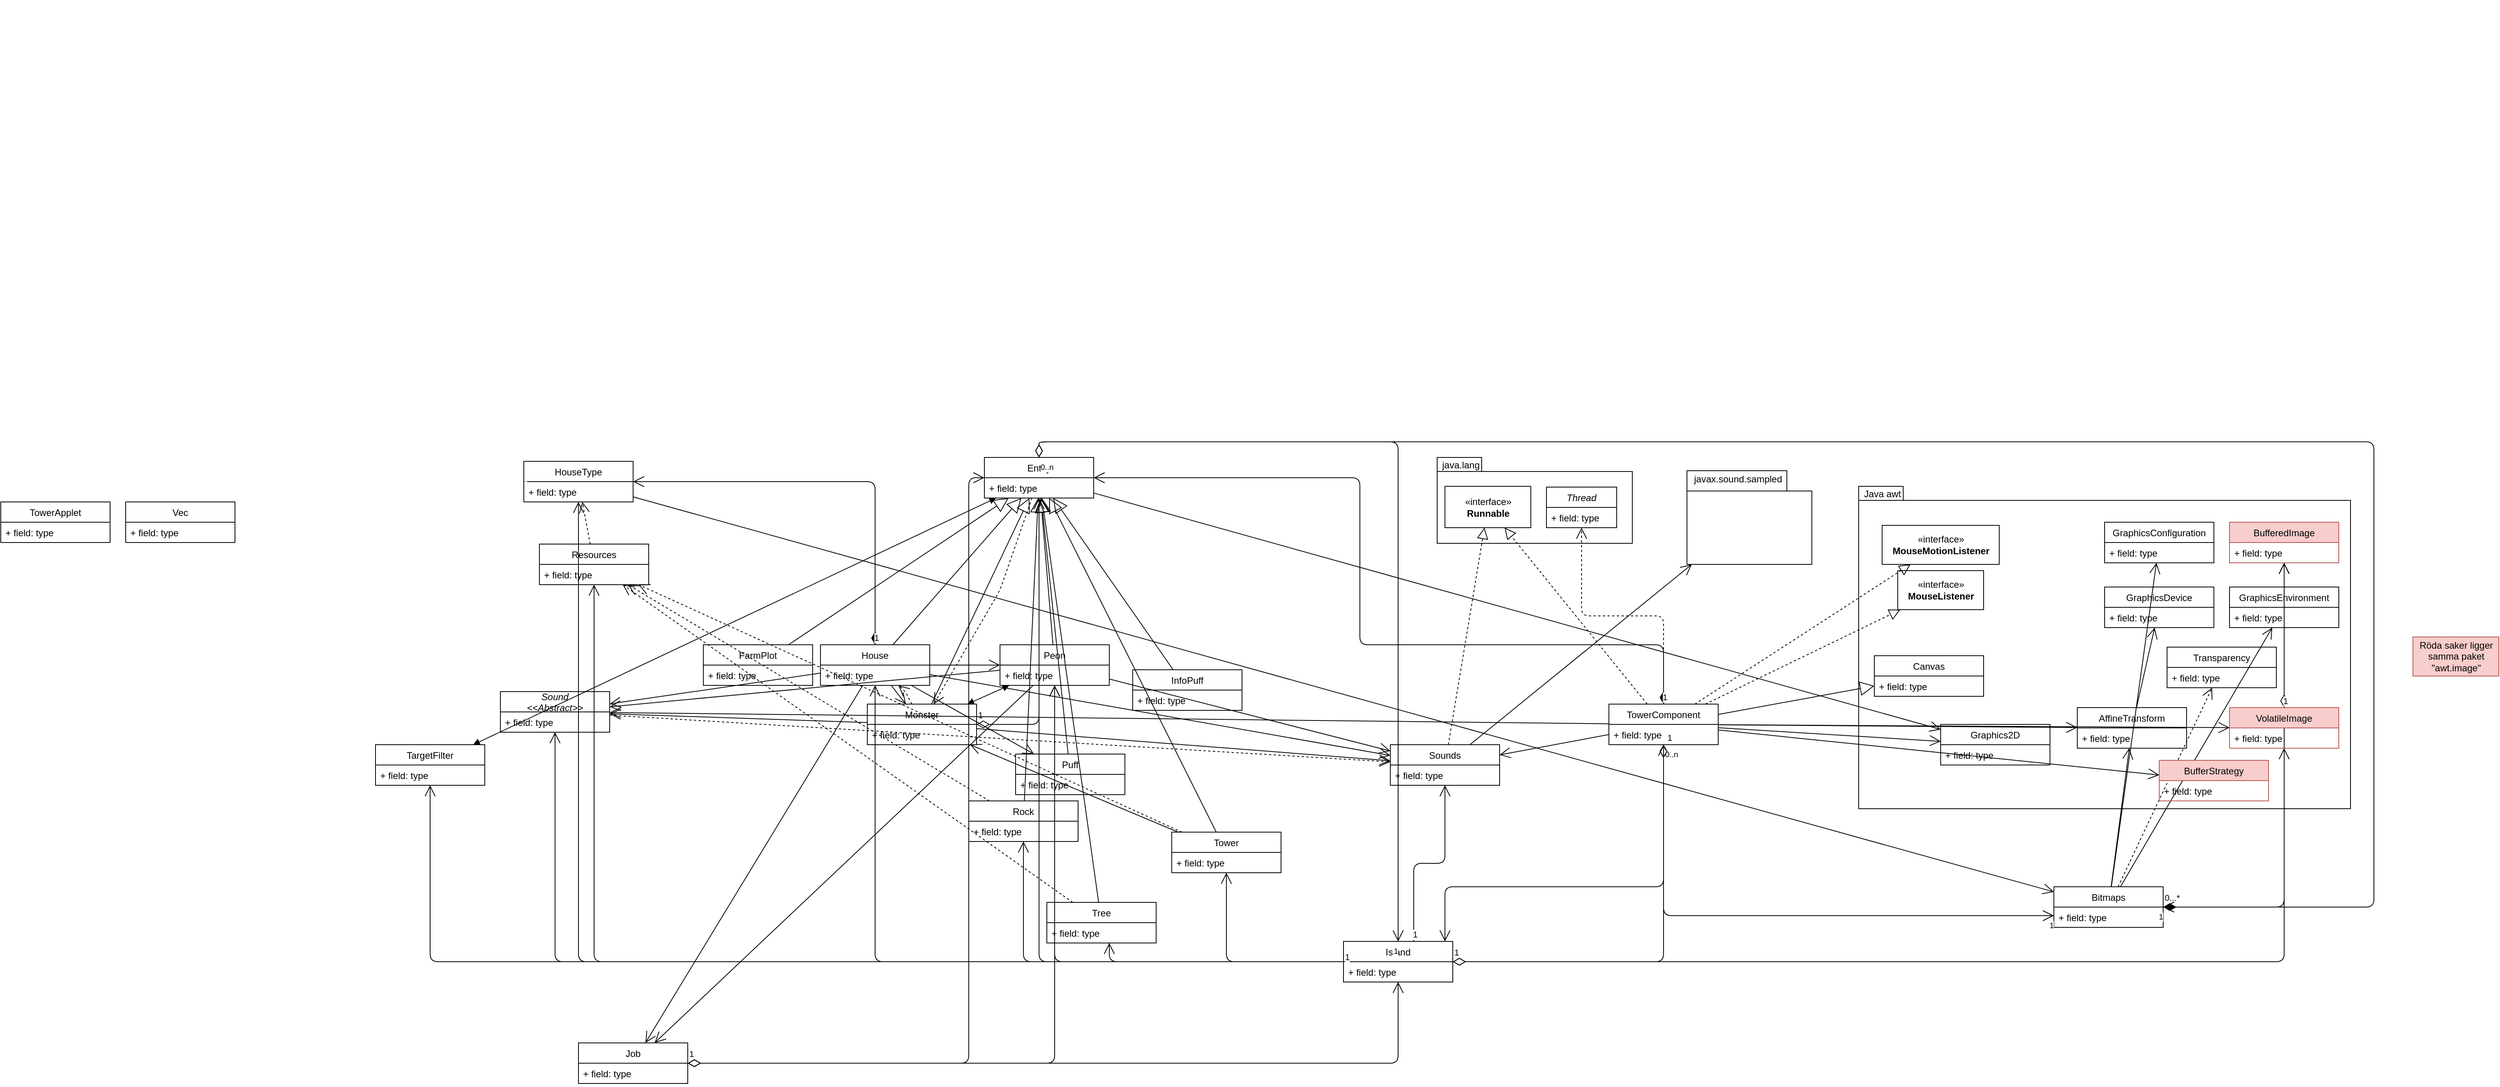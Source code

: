 <mxfile version="12.3.2" type="device" pages="1"><diagram id="qoq7YZ_r1GSnPS3LyImX" name="Page-1"><mxGraphModel dx="1117" dy="5404" grid="1" gridSize="10" guides="1" tooltips="1" connect="1" arrows="1" fold="1" page="1" pageScale="1" pageWidth="3300" pageHeight="4681" math="0" shadow="0"><root><mxCell id="0"/><mxCell id="1" parent="0"/><mxCell id="ye1H6EyIyC5CVGx2KqB--93" value="" style="shape=folder;fontStyle=1;spacingTop=10;tabWidth=57;tabHeight=18;tabPosition=left;html=1;" parent="1" vertex="1"><mxGeometry x="3010" y="127" width="630" height="413" as="geometry"/></mxCell><mxCell id="ye1H6EyIyC5CVGx2KqB--89" value="" style="shape=folder;fontStyle=1;spacingTop=10;tabWidth=57;tabHeight=18;tabPosition=left;html=1;" parent="1" vertex="1"><mxGeometry x="2470" y="90" width="250" height="110" as="geometry"/></mxCell><mxCell id="ye1H6EyIyC5CVGx2KqB--1" value="Entity" style="swimlane;fontStyle=0;childLayout=stackLayout;horizontal=1;startSize=26;fillColor=none;horizontalStack=0;resizeParent=1;resizeParentMax=0;resizeLast=0;collapsible=1;marginBottom=0;" parent="1" vertex="1"><mxGeometry x="1890" y="90" width="140" height="52" as="geometry"/></mxCell><mxCell id="ye1H6EyIyC5CVGx2KqB--3" value="+ field: type" style="text;strokeColor=none;fillColor=none;align=left;verticalAlign=top;spacingLeft=4;spacingRight=4;overflow=hidden;rotatable=0;points=[[0,0.5],[1,0.5]];portConstraint=eastwest;" parent="ye1H6EyIyC5CVGx2KqB--1" vertex="1"><mxGeometry y="26" width="140" height="26" as="geometry"/></mxCell><mxCell id="ye1H6EyIyC5CVGx2KqB--5" value="Bitmaps" style="swimlane;fontStyle=0;childLayout=stackLayout;horizontal=1;startSize=26;fillColor=none;horizontalStack=0;resizeParent=1;resizeParentMax=0;resizeLast=0;collapsible=1;marginBottom=0;" parent="1" vertex="1"><mxGeometry x="3260" y="640" width="140" height="52" as="geometry"/></mxCell><mxCell id="ye1H6EyIyC5CVGx2KqB--6" value="+ field: type" style="text;strokeColor=none;fillColor=none;align=left;verticalAlign=top;spacingLeft=4;spacingRight=4;overflow=hidden;rotatable=0;points=[[0,0.5],[1,0.5]];portConstraint=eastwest;" parent="ye1H6EyIyC5CVGx2KqB--5" vertex="1"><mxGeometry y="26" width="140" height="26" as="geometry"/></mxCell><mxCell id="ye1H6EyIyC5CVGx2KqB--25" value="FarmPlot" style="swimlane;fontStyle=0;childLayout=stackLayout;horizontal=1;startSize=26;fillColor=none;horizontalStack=0;resizeParent=1;resizeParentMax=0;resizeLast=0;collapsible=1;marginBottom=0;" parent="1" vertex="1"><mxGeometry x="1530" y="330" width="140" height="52" as="geometry"/></mxCell><mxCell id="ye1H6EyIyC5CVGx2KqB--26" value="+ field: type" style="text;strokeColor=none;fillColor=none;align=left;verticalAlign=top;spacingLeft=4;spacingRight=4;overflow=hidden;rotatable=0;points=[[0,0.5],[1,0.5]];portConstraint=eastwest;" parent="ye1H6EyIyC5CVGx2KqB--25" vertex="1"><mxGeometry y="26" width="140" height="26" as="geometry"/></mxCell><mxCell id="ye1H6EyIyC5CVGx2KqB--36" value="House" style="swimlane;fontStyle=0;childLayout=stackLayout;horizontal=1;startSize=26;fillColor=none;horizontalStack=0;resizeParent=1;resizeParentMax=0;resizeLast=0;collapsible=1;marginBottom=0;" parent="1" vertex="1"><mxGeometry x="1680" y="330" width="140" height="52" as="geometry"/></mxCell><mxCell id="ye1H6EyIyC5CVGx2KqB--37" value="+ field: type" style="text;strokeColor=none;fillColor=none;align=left;verticalAlign=top;spacingLeft=4;spacingRight=4;overflow=hidden;rotatable=0;points=[[0,0.5],[1,0.5]];portConstraint=eastwest;" parent="ye1H6EyIyC5CVGx2KqB--36" vertex="1"><mxGeometry y="26" width="140" height="26" as="geometry"/></mxCell><mxCell id="ye1H6EyIyC5CVGx2KqB--38" value="HouseType" style="swimlane;fontStyle=0;childLayout=stackLayout;horizontal=1;startSize=26;fillColor=none;horizontalStack=0;resizeParent=1;resizeParentMax=0;resizeLast=0;collapsible=1;marginBottom=0;" parent="1" vertex="1"><mxGeometry x="1300" y="95" width="140" height="52" as="geometry"/></mxCell><mxCell id="ye1H6EyIyC5CVGx2KqB--39" value="+ field: type" style="text;strokeColor=none;fillColor=none;align=left;verticalAlign=top;spacingLeft=4;spacingRight=4;overflow=hidden;rotatable=0;points=[[0,0.5],[1,0.5]];portConstraint=eastwest;" parent="ye1H6EyIyC5CVGx2KqB--38" vertex="1"><mxGeometry y="26" width="140" height="26" as="geometry"/></mxCell><mxCell id="ye1H6EyIyC5CVGx2KqB--40" value="InfoPuff" style="swimlane;fontStyle=0;childLayout=stackLayout;horizontal=1;startSize=26;fillColor=none;horizontalStack=0;resizeParent=1;resizeParentMax=0;resizeLast=0;collapsible=1;marginBottom=0;" parent="1" vertex="1"><mxGeometry x="2080" y="362" width="140" height="52" as="geometry"/></mxCell><mxCell id="ye1H6EyIyC5CVGx2KqB--41" value="+ field: type" style="text;strokeColor=none;fillColor=none;align=left;verticalAlign=top;spacingLeft=4;spacingRight=4;overflow=hidden;rotatable=0;points=[[0,0.5],[1,0.5]];portConstraint=eastwest;" parent="ye1H6EyIyC5CVGx2KqB--40" vertex="1"><mxGeometry y="26" width="140" height="26" as="geometry"/></mxCell><mxCell id="ye1H6EyIyC5CVGx2KqB--42" value="Island" style="swimlane;fontStyle=0;childLayout=stackLayout;horizontal=1;startSize=26;fillColor=none;horizontalStack=0;resizeParent=1;resizeParentMax=0;resizeLast=0;collapsible=1;marginBottom=0;" parent="1" vertex="1"><mxGeometry x="2350" y="710" width="140" height="52" as="geometry"/></mxCell><mxCell id="ye1H6EyIyC5CVGx2KqB--43" value="+ field: type" style="text;strokeColor=none;fillColor=none;align=left;verticalAlign=top;spacingLeft=4;spacingRight=4;overflow=hidden;rotatable=0;points=[[0,0.5],[1,0.5]];portConstraint=eastwest;" parent="ye1H6EyIyC5CVGx2KqB--42" vertex="1"><mxGeometry y="26" width="140" height="26" as="geometry"/></mxCell><mxCell id="ye1H6EyIyC5CVGx2KqB--44" value="Job" style="swimlane;fontStyle=0;childLayout=stackLayout;horizontal=1;startSize=26;fillColor=none;horizontalStack=0;resizeParent=1;resizeParentMax=0;resizeLast=0;collapsible=1;marginBottom=0;" parent="1" vertex="1"><mxGeometry x="1370" y="840" width="140" height="52" as="geometry"/></mxCell><mxCell id="ye1H6EyIyC5CVGx2KqB--45" value="+ field: type" style="text;strokeColor=none;fillColor=none;align=left;verticalAlign=top;spacingLeft=4;spacingRight=4;overflow=hidden;rotatable=0;points=[[0,0.5],[1,0.5]];portConstraint=eastwest;" parent="ye1H6EyIyC5CVGx2KqB--44" vertex="1"><mxGeometry y="26" width="140" height="26" as="geometry"/></mxCell><mxCell id="ye1H6EyIyC5CVGx2KqB--46" value="Monster" style="swimlane;fontStyle=0;childLayout=stackLayout;horizontal=1;startSize=26;fillColor=none;horizontalStack=0;resizeParent=1;resizeParentMax=0;resizeLast=0;collapsible=1;marginBottom=0;" parent="1" vertex="1"><mxGeometry x="1740" y="406" width="140" height="52" as="geometry"/></mxCell><mxCell id="ye1H6EyIyC5CVGx2KqB--47" value="+ field: type" style="text;strokeColor=none;fillColor=none;align=left;verticalAlign=top;spacingLeft=4;spacingRight=4;overflow=hidden;rotatable=0;points=[[0,0.5],[1,0.5]];portConstraint=eastwest;" parent="ye1H6EyIyC5CVGx2KqB--46" vertex="1"><mxGeometry y="26" width="140" height="26" as="geometry"/></mxCell><mxCell id="ye1H6EyIyC5CVGx2KqB--48" value="Peon" style="swimlane;fontStyle=0;childLayout=stackLayout;horizontal=1;startSize=26;fillColor=none;horizontalStack=0;resizeParent=1;resizeParentMax=0;resizeLast=0;collapsible=1;marginBottom=0;" parent="1" vertex="1"><mxGeometry x="1910" y="330" width="140" height="52" as="geometry"/></mxCell><mxCell id="ye1H6EyIyC5CVGx2KqB--49" value="+ field: type" style="text;strokeColor=none;fillColor=none;align=left;verticalAlign=top;spacingLeft=4;spacingRight=4;overflow=hidden;rotatable=0;points=[[0,0.5],[1,0.5]];portConstraint=eastwest;" parent="ye1H6EyIyC5CVGx2KqB--48" vertex="1"><mxGeometry y="26" width="140" height="26" as="geometry"/></mxCell><mxCell id="ye1H6EyIyC5CVGx2KqB--50" value="Puff" style="swimlane;fontStyle=0;childLayout=stackLayout;horizontal=1;startSize=26;fillColor=none;horizontalStack=0;resizeParent=1;resizeParentMax=0;resizeLast=0;collapsible=1;marginBottom=0;" parent="1" vertex="1"><mxGeometry x="1930" y="470" width="140" height="52" as="geometry"/></mxCell><mxCell id="ye1H6EyIyC5CVGx2KqB--51" value="+ field: type" style="text;strokeColor=none;fillColor=none;align=left;verticalAlign=top;spacingLeft=4;spacingRight=4;overflow=hidden;rotatable=0;points=[[0,0.5],[1,0.5]];portConstraint=eastwest;" parent="ye1H6EyIyC5CVGx2KqB--50" vertex="1"><mxGeometry y="26" width="140" height="26" as="geometry"/></mxCell><mxCell id="ye1H6EyIyC5CVGx2KqB--52" value="Resources" style="swimlane;fontStyle=0;childLayout=stackLayout;horizontal=1;startSize=26;fillColor=none;horizontalStack=0;resizeParent=1;resizeParentMax=0;resizeLast=0;collapsible=1;marginBottom=0;" parent="1" vertex="1"><mxGeometry x="1320" y="201" width="140" height="52" as="geometry"/></mxCell><mxCell id="ye1H6EyIyC5CVGx2KqB--53" value="+ field: type" style="text;strokeColor=none;fillColor=none;align=left;verticalAlign=top;spacingLeft=4;spacingRight=4;overflow=hidden;rotatable=0;points=[[0,0.5],[1,0.5]];portConstraint=eastwest;" parent="ye1H6EyIyC5CVGx2KqB--52" vertex="1"><mxGeometry y="26" width="140" height="26" as="geometry"/></mxCell><mxCell id="ye1H6EyIyC5CVGx2KqB--54" value="Rock" style="swimlane;fontStyle=0;childLayout=stackLayout;horizontal=1;startSize=26;fillColor=none;horizontalStack=0;resizeParent=1;resizeParentMax=0;resizeLast=0;collapsible=1;marginBottom=0;" parent="1" vertex="1"><mxGeometry x="1870" y="530" width="140" height="52" as="geometry"/></mxCell><mxCell id="ye1H6EyIyC5CVGx2KqB--55" value="+ field: type" style="text;strokeColor=none;fillColor=none;align=left;verticalAlign=top;spacingLeft=4;spacingRight=4;overflow=hidden;rotatable=0;points=[[0,0.5],[1,0.5]];portConstraint=eastwest;" parent="ye1H6EyIyC5CVGx2KqB--54" vertex="1"><mxGeometry y="26" width="140" height="26" as="geometry"/></mxCell><mxCell id="ye1H6EyIyC5CVGx2KqB--56" value="Sounds" style="swimlane;fontStyle=0;childLayout=stackLayout;horizontal=1;startSize=26;fillColor=none;horizontalStack=0;resizeParent=1;resizeParentMax=0;resizeLast=0;collapsible=1;marginBottom=0;" parent="1" vertex="1"><mxGeometry x="2410" y="458" width="140" height="52" as="geometry"/></mxCell><mxCell id="ye1H6EyIyC5CVGx2KqB--57" value="+ field: type" style="text;strokeColor=none;fillColor=none;align=left;verticalAlign=top;spacingLeft=4;spacingRight=4;overflow=hidden;rotatable=0;points=[[0,0.5],[1,0.5]];portConstraint=eastwest;" parent="ye1H6EyIyC5CVGx2KqB--56" vertex="1"><mxGeometry y="26" width="140" height="26" as="geometry"/></mxCell><mxCell id="ye1H6EyIyC5CVGx2KqB--58" value="Sound&#10;&lt;&lt;Abstract&gt;&gt;" style="swimlane;fontStyle=2;childLayout=stackLayout;horizontal=1;startSize=26;fillColor=none;horizontalStack=0;resizeParent=1;resizeParentMax=0;resizeLast=0;collapsible=1;marginBottom=0;" parent="1" vertex="1"><mxGeometry x="1270" y="390" width="140" height="52" as="geometry"/></mxCell><mxCell id="ye1H6EyIyC5CVGx2KqB--59" value="+ field: type" style="text;strokeColor=none;fillColor=none;align=left;verticalAlign=top;spacingLeft=4;spacingRight=4;overflow=hidden;rotatable=0;points=[[0,0.5],[1,0.5]];portConstraint=eastwest;" parent="ye1H6EyIyC5CVGx2KqB--58" vertex="1"><mxGeometry y="26" width="140" height="26" as="geometry"/></mxCell><mxCell id="ye1H6EyIyC5CVGx2KqB--60" value="TargetFilter" style="swimlane;fontStyle=0;childLayout=stackLayout;horizontal=1;startSize=26;fillColor=none;horizontalStack=0;resizeParent=1;resizeParentMax=0;resizeLast=0;collapsible=1;marginBottom=0;" parent="1" vertex="1"><mxGeometry x="1110" y="458" width="140" height="52" as="geometry"/></mxCell><mxCell id="ye1H6EyIyC5CVGx2KqB--61" value="+ field: type" style="text;strokeColor=none;fillColor=none;align=left;verticalAlign=top;spacingLeft=4;spacingRight=4;overflow=hidden;rotatable=0;points=[[0,0.5],[1,0.5]];portConstraint=eastwest;" parent="ye1H6EyIyC5CVGx2KqB--60" vertex="1"><mxGeometry y="26" width="140" height="26" as="geometry"/></mxCell><mxCell id="ye1H6EyIyC5CVGx2KqB--62" value="Tower" style="swimlane;fontStyle=0;childLayout=stackLayout;horizontal=1;startSize=26;fillColor=none;horizontalStack=0;resizeParent=1;resizeParentMax=0;resizeLast=0;collapsible=1;marginBottom=0;" parent="1" vertex="1"><mxGeometry x="2130" y="570" width="140" height="52" as="geometry"/></mxCell><mxCell id="ye1H6EyIyC5CVGx2KqB--63" value="+ field: type" style="text;strokeColor=none;fillColor=none;align=left;verticalAlign=top;spacingLeft=4;spacingRight=4;overflow=hidden;rotatable=0;points=[[0,0.5],[1,0.5]];portConstraint=eastwest;" parent="ye1H6EyIyC5CVGx2KqB--62" vertex="1"><mxGeometry y="26" width="140" height="26" as="geometry"/></mxCell><mxCell id="ye1H6EyIyC5CVGx2KqB--64" value="TowerApplet" style="swimlane;fontStyle=0;childLayout=stackLayout;horizontal=1;startSize=26;fillColor=none;horizontalStack=0;resizeParent=1;resizeParentMax=0;resizeLast=0;collapsible=1;marginBottom=0;" parent="1" vertex="1"><mxGeometry x="630" y="147" width="140" height="52" as="geometry"/></mxCell><mxCell id="ye1H6EyIyC5CVGx2KqB--65" value="+ field: type" style="text;strokeColor=none;fillColor=none;align=left;verticalAlign=top;spacingLeft=4;spacingRight=4;overflow=hidden;rotatable=0;points=[[0,0.5],[1,0.5]];portConstraint=eastwest;" parent="ye1H6EyIyC5CVGx2KqB--64" vertex="1"><mxGeometry y="26" width="140" height="26" as="geometry"/></mxCell><mxCell id="ye1H6EyIyC5CVGx2KqB--66" value="TowerComponent" style="swimlane;fontStyle=0;childLayout=stackLayout;horizontal=1;startSize=26;fillColor=none;horizontalStack=0;resizeParent=1;resizeParentMax=0;resizeLast=0;collapsible=1;marginBottom=0;" parent="1" vertex="1"><mxGeometry x="2690" y="406" width="140" height="52" as="geometry"/></mxCell><mxCell id="ye1H6EyIyC5CVGx2KqB--67" value="+ field: type" style="text;strokeColor=none;fillColor=none;align=left;verticalAlign=top;spacingLeft=4;spacingRight=4;overflow=hidden;rotatable=0;points=[[0,0.5],[1,0.5]];portConstraint=eastwest;" parent="ye1H6EyIyC5CVGx2KqB--66" vertex="1"><mxGeometry y="26" width="140" height="26" as="geometry"/></mxCell><mxCell id="ye1H6EyIyC5CVGx2KqB--68" value="Tree" style="swimlane;fontStyle=0;childLayout=stackLayout;horizontal=1;startSize=26;fillColor=none;horizontalStack=0;resizeParent=1;resizeParentMax=0;resizeLast=0;collapsible=1;marginBottom=0;" parent="1" vertex="1"><mxGeometry x="1970" y="660" width="140" height="52" as="geometry"/></mxCell><mxCell id="ye1H6EyIyC5CVGx2KqB--69" value="+ field: type" style="text;strokeColor=none;fillColor=none;align=left;verticalAlign=top;spacingLeft=4;spacingRight=4;overflow=hidden;rotatable=0;points=[[0,0.5],[1,0.5]];portConstraint=eastwest;" parent="ye1H6EyIyC5CVGx2KqB--68" vertex="1"><mxGeometry y="26" width="140" height="26" as="geometry"/></mxCell><mxCell id="ye1H6EyIyC5CVGx2KqB--70" value="Vec" style="swimlane;fontStyle=0;childLayout=stackLayout;horizontal=1;startSize=26;fillColor=none;horizontalStack=0;resizeParent=1;resizeParentMax=0;resizeLast=0;collapsible=1;marginBottom=0;" parent="1" vertex="1"><mxGeometry x="790" y="147" width="140" height="52" as="geometry"/></mxCell><mxCell id="ye1H6EyIyC5CVGx2KqB--71" value="+ field: type" style="text;strokeColor=none;fillColor=none;align=left;verticalAlign=top;spacingLeft=4;spacingRight=4;overflow=hidden;rotatable=0;points=[[0,0.5],[1,0.5]];portConstraint=eastwest;" parent="ye1H6EyIyC5CVGx2KqB--70" vertex="1"><mxGeometry y="26" width="140" height="26" as="geometry"/></mxCell><mxCell id="ye1H6EyIyC5CVGx2KqB--72" value="&amp;nbsp;" style="endArrow=block;endSize=16;endFill=0;html=1;" parent="1" source="ye1H6EyIyC5CVGx2KqB--25" target="ye1H6EyIyC5CVGx2KqB--1" edge="1"><mxGeometry x="1" y="768" width="160" relative="1" as="geometry"><mxPoint x="1620" y="420" as="sourcePoint"/><mxPoint x="1780" y="420" as="targetPoint"/><mxPoint x="110" y="8" as="offset"/></mxGeometry></mxCell><mxCell id="ye1H6EyIyC5CVGx2KqB--73" value="&amp;nbsp;" style="endArrow=block;endSize=16;endFill=0;html=1;" parent="1" source="ye1H6EyIyC5CVGx2KqB--36" target="ye1H6EyIyC5CVGx2KqB--1" edge="1"><mxGeometry x="1" y="768" width="160" relative="1" as="geometry"><mxPoint x="1649" y="340" as="sourcePoint"/><mxPoint x="1931" y="152" as="targetPoint"/><mxPoint x="110" y="8" as="offset"/></mxGeometry></mxCell><mxCell id="ye1H6EyIyC5CVGx2KqB--76" value="&amp;nbsp;" style="endArrow=block;endSize=16;endFill=0;html=1;" parent="1" source="ye1H6EyIyC5CVGx2KqB--46" target="ye1H6EyIyC5CVGx2KqB--1" edge="1"><mxGeometry x="1" y="768" width="160" relative="1" as="geometry"><mxPoint x="1782.75" y="340" as="sourcePoint"/><mxPoint x="1990" y="220" as="targetPoint"/><mxPoint x="110" y="8" as="offset"/></mxGeometry></mxCell><mxCell id="ye1H6EyIyC5CVGx2KqB--77" value="&amp;nbsp;" style="endArrow=block;endSize=16;endFill=0;html=1;" parent="1" source="ye1H6EyIyC5CVGx2KqB--40" target="ye1H6EyIyC5CVGx2KqB--1" edge="1"><mxGeometry x="1" y="768" width="160" relative="1" as="geometry"><mxPoint x="1792.75" y="350" as="sourcePoint"/><mxPoint x="1957.25" y="162" as="targetPoint"/><mxPoint x="110" y="8" as="offset"/></mxGeometry></mxCell><mxCell id="ye1H6EyIyC5CVGx2KqB--78" value="&amp;nbsp;" style="endArrow=block;endSize=16;endFill=0;html=1;" parent="1" source="ye1H6EyIyC5CVGx2KqB--48" target="ye1H6EyIyC5CVGx2KqB--1" edge="1"><mxGeometry x="1" y="768" width="160" relative="1" as="geometry"><mxPoint x="1802.75" y="360" as="sourcePoint"/><mxPoint x="1967.25" y="172" as="targetPoint"/><mxPoint x="110" y="8" as="offset"/></mxGeometry></mxCell><mxCell id="ye1H6EyIyC5CVGx2KqB--79" value="&amp;nbsp;" style="endArrow=block;endSize=16;endFill=0;html=1;" parent="1" source="ye1H6EyIyC5CVGx2KqB--50" target="ye1H6EyIyC5CVGx2KqB--1" edge="1"><mxGeometry x="1" y="768" width="160" relative="1" as="geometry"><mxPoint x="1812.75" y="370" as="sourcePoint"/><mxPoint x="1977.25" y="182" as="targetPoint"/><mxPoint x="110" y="8" as="offset"/></mxGeometry></mxCell><mxCell id="ye1H6EyIyC5CVGx2KqB--80" value="&amp;nbsp;" style="endArrow=block;endSize=16;endFill=0;html=1;strokeWidth=1;" parent="1" source="ye1H6EyIyC5CVGx2KqB--54" target="ye1H6EyIyC5CVGx2KqB--1" edge="1"><mxGeometry x="1" y="768" width="160" relative="1" as="geometry"><mxPoint x="2007.263" y="480" as="sourcePoint"/><mxPoint x="1972.737" y="152" as="targetPoint"/><mxPoint x="110" y="8" as="offset"/></mxGeometry></mxCell><mxCell id="ye1H6EyIyC5CVGx2KqB--82" value="" style="endArrow=block;dashed=1;endFill=0;endSize=12;html=1;" parent="1" source="ye1H6EyIyC5CVGx2KqB--56" target="ye1H6EyIyC5CVGx2KqB--81" edge="1"><mxGeometry width="160" relative="1" as="geometry"><mxPoint x="2340" y="570" as="sourcePoint"/><mxPoint x="2500" y="570" as="targetPoint"/></mxGeometry></mxCell><mxCell id="ye1H6EyIyC5CVGx2KqB--83" value="&amp;nbsp;" style="endArrow=block;endSize=16;endFill=0;html=1;" parent="1" source="ye1H6EyIyC5CVGx2KqB--62" target="ye1H6EyIyC5CVGx2KqB--1" edge="1"><mxGeometry x="1" y="768" width="160" relative="1" as="geometry"><mxPoint x="2007.263" y="480" as="sourcePoint"/><mxPoint x="1972.737" y="152" as="targetPoint"/><mxPoint x="110" y="8" as="offset"/></mxGeometry></mxCell><mxCell id="ye1H6EyIyC5CVGx2KqB--84" value="" style="endArrow=block;dashed=1;endFill=0;endSize=12;html=1;" parent="1" source="ye1H6EyIyC5CVGx2KqB--66" target="ye1H6EyIyC5CVGx2KqB--81" edge="1"><mxGeometry width="160" relative="1" as="geometry"><mxPoint x="2517.965" y="468" as="sourcePoint"/><mxPoint x="2648.11" y="347" as="targetPoint"/></mxGeometry></mxCell><mxCell id="ye1H6EyIyC5CVGx2KqB--85" value="&amp;nbsp;" style="endArrow=block;endSize=16;endFill=0;html=1;" parent="1" source="ye1H6EyIyC5CVGx2KqB--68" target="ye1H6EyIyC5CVGx2KqB--1" edge="1"><mxGeometry x="1" y="768" width="160" relative="1" as="geometry"><mxPoint x="1782.75" y="340" as="sourcePoint"/><mxPoint x="1947.25" y="152" as="targetPoint"/><mxPoint x="110" y="8" as="offset"/></mxGeometry></mxCell><mxCell id="ye1H6EyIyC5CVGx2KqB--86" value="«interface»&lt;br&gt;&lt;b&gt;MouseListener&lt;/b&gt;" style="html=1;" parent="1" vertex="1"><mxGeometry x="3060" y="235" width="110" height="50" as="geometry"/></mxCell><mxCell id="ye1H6EyIyC5CVGx2KqB--87" value="«interface»&lt;br&gt;&lt;b&gt;MouseMotionListener&lt;/b&gt;" style="html=1;" parent="1" vertex="1"><mxGeometry x="3040" y="177" width="150" height="50" as="geometry"/></mxCell><mxCell id="ye1H6EyIyC5CVGx2KqB--91" value="java.lang" style="text;html=1;align=center;verticalAlign=middle;resizable=0;points=[];;autosize=1;" parent="1" vertex="1"><mxGeometry x="2470" y="90" width="60" height="20" as="geometry"/></mxCell><mxCell id="ye1H6EyIyC5CVGx2KqB--81" value="«interface»&lt;br&gt;&lt;b&gt;Runnable&lt;/b&gt;" style="html=1;" parent="1" vertex="1"><mxGeometry x="2480" y="127" width="110" height="53" as="geometry"/></mxCell><mxCell id="ye1H6EyIyC5CVGx2KqB--94" value="Java awt" style="text;html=1;align=center;verticalAlign=middle;resizable=0;points=[];;autosize=1;" parent="1" vertex="1"><mxGeometry x="3010" y="127" width="60" height="20" as="geometry"/></mxCell><mxCell id="ye1H6EyIyC5CVGx2KqB--95" value="" style="endArrow=block;dashed=1;endFill=0;endSize=12;html=1;" parent="1" source="ye1H6EyIyC5CVGx2KqB--66" target="ye1H6EyIyC5CVGx2KqB--86" edge="1"><mxGeometry width="160" relative="1" as="geometry"><mxPoint x="2773.281" y="520" as="sourcePoint"/><mxPoint x="2561.076" y="190" as="targetPoint"/></mxGeometry></mxCell><mxCell id="ye1H6EyIyC5CVGx2KqB--96" value="" style="endArrow=block;dashed=1;endFill=0;endSize=12;html=1;" parent="1" source="ye1H6EyIyC5CVGx2KqB--66" target="ye1H6EyIyC5CVGx2KqB--87" edge="1"><mxGeometry width="160" relative="1" as="geometry"><mxPoint x="2783.281" y="530" as="sourcePoint"/><mxPoint x="2571.076" y="200" as="targetPoint"/></mxGeometry></mxCell><mxCell id="ye1H6EyIyC5CVGx2KqB--97" value="Canvas" style="swimlane;fontStyle=0;childLayout=stackLayout;horizontal=1;startSize=26;fillColor=none;horizontalStack=0;resizeParent=1;resizeParentMax=0;resizeLast=0;collapsible=1;marginBottom=0;" parent="1" vertex="1"><mxGeometry x="3030" y="344" width="140" height="52" as="geometry"/></mxCell><mxCell id="ye1H6EyIyC5CVGx2KqB--98" value="+ field: type" style="text;strokeColor=none;fillColor=none;align=left;verticalAlign=top;spacingLeft=4;spacingRight=4;overflow=hidden;rotatable=0;points=[[0,0.5],[1,0.5]];portConstraint=eastwest;" parent="ye1H6EyIyC5CVGx2KqB--97" vertex="1"><mxGeometry y="26" width="140" height="26" as="geometry"/></mxCell><mxCell id="ye1H6EyIyC5CVGx2KqB--99" value="&amp;nbsp;" style="endArrow=block;endSize=16;endFill=0;html=1;" parent="1" source="ye1H6EyIyC5CVGx2KqB--66" target="ye1H6EyIyC5CVGx2KqB--97" edge="1"><mxGeometry x="1" y="768" width="160" relative="1" as="geometry"><mxPoint x="3201.838" y="570" as="sourcePoint"/><mxPoint x="3048.162" y="350" as="targetPoint"/><mxPoint x="110" y="8" as="offset"/></mxGeometry></mxCell><mxCell id="ye1H6EyIyC5CVGx2KqB--100" value="GraphicsDevice" style="swimlane;fontStyle=0;childLayout=stackLayout;horizontal=1;startSize=26;fillColor=none;horizontalStack=0;resizeParent=1;resizeParentMax=0;resizeLast=0;collapsible=1;marginBottom=0;" parent="1" vertex="1"><mxGeometry x="3325" y="256" width="140" height="52" as="geometry"/></mxCell><mxCell id="ye1H6EyIyC5CVGx2KqB--101" value="+ field: type" style="text;strokeColor=none;fillColor=none;align=left;verticalAlign=top;spacingLeft=4;spacingRight=4;overflow=hidden;rotatable=0;points=[[0,0.5],[1,0.5]];portConstraint=eastwest;" parent="ye1H6EyIyC5CVGx2KqB--100" vertex="1"><mxGeometry y="26" width="140" height="26" as="geometry"/></mxCell><mxCell id="ye1H6EyIyC5CVGx2KqB--102" value="GraphicsConfiguration" style="swimlane;fontStyle=0;childLayout=stackLayout;horizontal=1;startSize=26;fillColor=none;horizontalStack=0;resizeParent=1;resizeParentMax=0;resizeLast=0;collapsible=1;marginBottom=0;" parent="1" vertex="1"><mxGeometry x="3325" y="173" width="140" height="52" as="geometry"/></mxCell><mxCell id="ye1H6EyIyC5CVGx2KqB--103" value="+ field: type" style="text;strokeColor=none;fillColor=none;align=left;verticalAlign=top;spacingLeft=4;spacingRight=4;overflow=hidden;rotatable=0;points=[[0,0.5],[1,0.5]];portConstraint=eastwest;" parent="ye1H6EyIyC5CVGx2KqB--102" vertex="1"><mxGeometry y="26" width="140" height="26" as="geometry"/></mxCell><mxCell id="ye1H6EyIyC5CVGx2KqB--104" value="GraphicsEnvironment" style="swimlane;fontStyle=0;childLayout=stackLayout;horizontal=1;startSize=26;fillColor=none;horizontalStack=0;resizeParent=1;resizeParentMax=0;resizeLast=0;collapsible=1;marginBottom=0;" parent="1" vertex="1"><mxGeometry x="3485" y="256" width="140" height="52" as="geometry"/></mxCell><mxCell id="ye1H6EyIyC5CVGx2KqB--105" value="+ field: type" style="text;strokeColor=none;fillColor=none;align=left;verticalAlign=top;spacingLeft=4;spacingRight=4;overflow=hidden;rotatable=0;points=[[0,0.5],[1,0.5]];portConstraint=eastwest;" parent="ye1H6EyIyC5CVGx2KqB--104" vertex="1"><mxGeometry y="26" width="140" height="26" as="geometry"/></mxCell><mxCell id="ye1H6EyIyC5CVGx2KqB--106" value="Transparency" style="swimlane;fontStyle=0;childLayout=stackLayout;horizontal=1;startSize=26;fillColor=none;horizontalStack=0;resizeParent=1;resizeParentMax=0;resizeLast=0;collapsible=1;marginBottom=0;" parent="1" vertex="1"><mxGeometry x="3405" y="333" width="140" height="52" as="geometry"/></mxCell><mxCell id="ye1H6EyIyC5CVGx2KqB--107" value="+ field: type" style="text;strokeColor=none;fillColor=none;align=left;verticalAlign=top;spacingLeft=4;spacingRight=4;overflow=hidden;rotatable=0;points=[[0,0.5],[1,0.5]];portConstraint=eastwest;" parent="ye1H6EyIyC5CVGx2KqB--106" vertex="1"><mxGeometry y="26" width="140" height="26" as="geometry"/></mxCell><mxCell id="ye1H6EyIyC5CVGx2KqB--108" value="BufferedImage" style="swimlane;fontStyle=0;childLayout=stackLayout;horizontal=1;startSize=26;fillColor=#f8cecc;horizontalStack=0;resizeParent=1;resizeParentMax=0;resizeLast=0;collapsible=1;marginBottom=0;strokeColor=#b85450;" parent="1" vertex="1"><mxGeometry x="3485" y="173" width="140" height="52" as="geometry"/></mxCell><mxCell id="ye1H6EyIyC5CVGx2KqB--109" value="+ field: type" style="text;strokeColor=none;fillColor=none;align=left;verticalAlign=top;spacingLeft=4;spacingRight=4;overflow=hidden;rotatable=0;points=[[0,0.5],[1,0.5]];portConstraint=eastwest;" parent="ye1H6EyIyC5CVGx2KqB--108" vertex="1"><mxGeometry y="26" width="140" height="26" as="geometry"/></mxCell><mxCell id="ye1H6EyIyC5CVGx2KqB--111" value="" style="endArrow=open;endFill=1;endSize=12;html=1;" parent="1" source="L9FAodCtd-xEPd-ugHDf-14" target="ye1H6EyIyC5CVGx2KqB--100" edge="1"><mxGeometry width="160" relative="1" as="geometry"><mxPoint x="3325" y="581.5" as="sourcePoint"/><mxPoint x="3485" y="581.5" as="targetPoint"/></mxGeometry></mxCell><mxCell id="ye1H6EyIyC5CVGx2KqB--112" value="" style="endArrow=open;endFill=1;endSize=12;html=1;" parent="1" source="ye1H6EyIyC5CVGx2KqB--5" target="ye1H6EyIyC5CVGx2KqB--102" edge="1"><mxGeometry width="160" relative="1" as="geometry"><mxPoint x="3345.127" y="650" as="sourcePoint"/><mxPoint x="3404.873" y="347" as="targetPoint"/></mxGeometry></mxCell><mxCell id="ye1H6EyIyC5CVGx2KqB--113" value="" style="endArrow=open;endFill=1;endSize=12;html=1;" parent="1" source="ye1H6EyIyC5CVGx2KqB--5" target="ye1H6EyIyC5CVGx2KqB--104" edge="1"><mxGeometry width="160" relative="1" as="geometry"><mxPoint x="3344.155" y="650" as="sourcePoint"/><mxPoint x="3405.845" y="264" as="targetPoint"/></mxGeometry></mxCell><mxCell id="ye1H6EyIyC5CVGx2KqB--115" value="&amp;nbsp;" style="endArrow=open;endSize=12;dashed=1;html=1;" parent="1" source="ye1H6EyIyC5CVGx2KqB--5" target="ye1H6EyIyC5CVGx2KqB--106" edge="1"><mxGeometry x="0.25" y="50" width="160" relative="1" as="geometry"><mxPoint x="3540" y="630" as="sourcePoint"/><mxPoint x="3660" y="596" as="targetPoint"/><mxPoint as="offset"/></mxGeometry></mxCell><mxCell id="ye1H6EyIyC5CVGx2KqB--116" value="&amp;nbsp;" style="text;html=1;align=center;verticalAlign=middle;resizable=0;points=[];;labelBackgroundColor=#ffffff;" parent="ye1H6EyIyC5CVGx2KqB--115" vertex="1" connectable="0"><mxGeometry x="0.138" y="-3" relative="1" as="geometry"><mxPoint as="offset"/></mxGeometry></mxCell><mxCell id="ye1H6EyIyC5CVGx2KqB--118" value="0...*" style="endArrow=open;html=1;endSize=12;startArrow=diamondThin;startSize=14;startFill=1;edgeStyle=orthogonalEdgeStyle;align=left;verticalAlign=bottom;" parent="1" source="ye1H6EyIyC5CVGx2KqB--5" target="ye1H6EyIyC5CVGx2KqB--108" edge="1"><mxGeometry x="-1" y="3" relative="1" as="geometry"><mxPoint x="2640" y="740" as="sourcePoint"/><mxPoint x="2800" y="740" as="targetPoint"/></mxGeometry></mxCell><mxCell id="ye1H6EyIyC5CVGx2KqB--120" value="" style="endArrow=open;html=1;endSize=12;startArrow=diamondThin;startSize=14;startFill=0;edgeStyle=orthogonalEdgeStyle;" parent="1" source="ye1H6EyIyC5CVGx2KqB--1" target="ye1H6EyIyC5CVGx2KqB--42" edge="1"><mxGeometry x="0.75" y="590" relative="1" as="geometry"><mxPoint x="1720" y="70" as="sourcePoint"/><mxPoint x="1880" y="70" as="targetPoint"/><mxPoint as="offset"/><Array as="points"><mxPoint x="1960" y="70"/><mxPoint x="2420" y="70"/></Array></mxGeometry></mxCell><mxCell id="ye1H6EyIyC5CVGx2KqB--121" value="&amp;nbsp;" style="resizable=0;html=1;align=left;verticalAlign=top;labelBackgroundColor=#ffffff;fontSize=10;" parent="ye1H6EyIyC5CVGx2KqB--120" connectable="0" vertex="1"><mxGeometry x="-1" relative="1" as="geometry"/></mxCell><mxCell id="ye1H6EyIyC5CVGx2KqB--122" value="1" style="resizable=0;html=1;align=right;verticalAlign=top;labelBackgroundColor=#ffffff;fontSize=10;" parent="ye1H6EyIyC5CVGx2KqB--120" connectable="0" vertex="1"><mxGeometry x="1" relative="1" as="geometry"/></mxCell><mxCell id="ye1H6EyIyC5CVGx2KqB--123" value="" style="endArrow=open;html=1;endSize=12;startArrow=diamondThin;startSize=14;startFill=0;edgeStyle=orthogonalEdgeStyle;" parent="1" source="ye1H6EyIyC5CVGx2KqB--1" target="ye1H6EyIyC5CVGx2KqB--5" edge="1"><mxGeometry x="0.75" y="590" relative="1" as="geometry"><mxPoint x="1900" y="125.882" as="sourcePoint"/><mxPoint x="1580.588" y="200" as="targetPoint"/><mxPoint as="offset"/><Array as="points"><mxPoint x="1960" y="70"/><mxPoint x="3670" y="70"/><mxPoint x="3670" y="666"/></Array></mxGeometry></mxCell><mxCell id="ye1H6EyIyC5CVGx2KqB--124" value="0..n" style="resizable=0;html=1;align=left;verticalAlign=top;labelBackgroundColor=#ffffff;fontSize=10;" parent="ye1H6EyIyC5CVGx2KqB--123" connectable="0" vertex="1"><mxGeometry x="-1" relative="1" as="geometry"/></mxCell><mxCell id="ye1H6EyIyC5CVGx2KqB--125" value="1" style="resizable=0;html=1;align=right;verticalAlign=top;labelBackgroundColor=#ffffff;fontSize=10;" parent="ye1H6EyIyC5CVGx2KqB--123" connectable="0" vertex="1"><mxGeometry x="1" relative="1" as="geometry"/></mxCell><mxCell id="ye1H6EyIyC5CVGx2KqB--126" value="Graphics2D" style="swimlane;fontStyle=0;childLayout=stackLayout;horizontal=1;startSize=26;fillColor=none;horizontalStack=0;resizeParent=1;resizeParentMax=0;resizeLast=0;collapsible=1;marginBottom=0;" parent="1" vertex="1"><mxGeometry x="3115" y="432" width="140" height="52" as="geometry"/></mxCell><mxCell id="ye1H6EyIyC5CVGx2KqB--127" value="+ field: type" style="text;strokeColor=none;fillColor=none;align=left;verticalAlign=top;spacingLeft=4;spacingRight=4;overflow=hidden;rotatable=0;points=[[0,0.5],[1,0.5]];portConstraint=eastwest;" parent="ye1H6EyIyC5CVGx2KqB--126" vertex="1"><mxGeometry y="26" width="140" height="26" as="geometry"/></mxCell><mxCell id="ye1H6EyIyC5CVGx2KqB--128" value="" style="endArrow=open;endFill=1;endSize=12;html=1;" parent="1" source="ye1H6EyIyC5CVGx2KqB--36" target="ye1H6EyIyC5CVGx2KqB--46" edge="1"><mxGeometry width="160" relative="1" as="geometry"><mxPoint x="1740" y="740" as="sourcePoint"/><mxPoint x="1900" y="740" as="targetPoint"/></mxGeometry></mxCell><mxCell id="ye1H6EyIyC5CVGx2KqB--129" value="" style="endArrow=open;endSize=12;html=1;" parent="1" source="ye1H6EyIyC5CVGx2KqB--1" target="ye1H6EyIyC5CVGx2KqB--126" edge="1"><mxGeometry width="160" relative="1" as="geometry"><mxPoint x="1740" y="685.5" as="sourcePoint"/><mxPoint x="1900" y="685.5" as="targetPoint"/></mxGeometry></mxCell><mxCell id="ye1H6EyIyC5CVGx2KqB--131" value="" style="endArrow=open;endSize=12;dashed=1;html=1;" parent="1" source="ye1H6EyIyC5CVGx2KqB--1" target="ye1H6EyIyC5CVGx2KqB--46" edge="1"><mxGeometry width="160" relative="1" as="geometry"><mxPoint x="1941.437" y="152" as="sourcePoint"/><mxPoint x="1247.127" y="468" as="targetPoint"/><Array as="points"><mxPoint x="1910" y="260"/></Array></mxGeometry></mxCell><mxCell id="ye1H6EyIyC5CVGx2KqB--134" value="1" style="endArrow=open;html=1;endSize=12;startArrow=diamondThin;startSize=14;startFill=1;edgeStyle=orthogonalEdgeStyle;align=left;verticalAlign=bottom;" parent="1" source="ye1H6EyIyC5CVGx2KqB--36" target="ye1H6EyIyC5CVGx2KqB--38" edge="1"><mxGeometry x="-1" y="3" relative="1" as="geometry"><mxPoint x="1600" y="285.5" as="sourcePoint"/><mxPoint x="1760" y="285.5" as="targetPoint"/><Array as="points"><mxPoint x="1750" y="121"/></Array></mxGeometry></mxCell><mxCell id="ye1H6EyIyC5CVGx2KqB--135" value="" style="endArrow=open;endFill=1;endSize=12;html=1;" parent="1" source="ye1H6EyIyC5CVGx2KqB--36" target="ye1H6EyIyC5CVGx2KqB--58" edge="1"><mxGeometry width="160" relative="1" as="geometry"><mxPoint x="1545" y="595" as="sourcePoint"/><mxPoint x="1705" y="595" as="targetPoint"/></mxGeometry></mxCell><mxCell id="ye1H6EyIyC5CVGx2KqB--137" value="" style="endArrow=open;endFill=1;endSize=12;html=1;" parent="1" source="ye1H6EyIyC5CVGx2KqB--36" target="ye1H6EyIyC5CVGx2KqB--56" edge="1"><mxGeometry width="160" relative="1" as="geometry"><mxPoint x="1690" y="376.244" as="sourcePoint"/><mxPoint x="1420" y="415.756" as="targetPoint"/></mxGeometry></mxCell><mxCell id="ye1H6EyIyC5CVGx2KqB--138" value="" style="endArrow=open;endFill=1;endSize=12;html=1;" parent="1" source="ye1H6EyIyC5CVGx2KqB--36" target="ye1H6EyIyC5CVGx2KqB--48" edge="1"><mxGeometry width="160" relative="1" as="geometry"><mxPoint x="1370" y="740" as="sourcePoint"/><mxPoint x="1530" y="740" as="targetPoint"/></mxGeometry></mxCell><mxCell id="ye1H6EyIyC5CVGx2KqB--139" value="" style="endArrow=open;endFill=1;endSize=12;html=1;" parent="1" source="ye1H6EyIyC5CVGx2KqB--36" target="ye1H6EyIyC5CVGx2KqB--44" edge="1"><mxGeometry width="160" relative="1" as="geometry"><mxPoint x="1550" y="469.5" as="sourcePoint"/><mxPoint x="1710" y="469.5" as="targetPoint"/></mxGeometry></mxCell><mxCell id="ye1H6EyIyC5CVGx2KqB--140" value="" style="endArrow=open;endFill=1;endSize=12;html=1;" parent="1" source="ye1H6EyIyC5CVGx2KqB--36" target="ye1H6EyIyC5CVGx2KqB--50" edge="1"><mxGeometry width="160" relative="1" as="geometry"><mxPoint x="1780.526" y="392" as="sourcePoint"/><mxPoint x="1799.474" y="416.0" as="targetPoint"/></mxGeometry></mxCell><mxCell id="ye1H6EyIyC5CVGx2KqB--144" value="" style="endArrow=open;endFill=1;endSize=12;html=1;strokeWidth=1;" parent="1" source="ye1H6EyIyC5CVGx2KqB--38" target="ye1H6EyIyC5CVGx2KqB--5" edge="1"><mxGeometry width="160" relative="1" as="geometry"><mxPoint x="1500" y="495.5" as="sourcePoint"/><mxPoint x="1660" y="495.5" as="targetPoint"/></mxGeometry></mxCell><mxCell id="ye1H6EyIyC5CVGx2KqB--150" value="1" style="endArrow=open;html=1;endSize=12;startArrow=diamondThin;startSize=14;startFill=0;edgeStyle=orthogonalEdgeStyle;align=left;verticalAlign=bottom;strokeWidth=1;" parent="1" source="ye1H6EyIyC5CVGx2KqB--42" target="ye1H6EyIyC5CVGx2KqB--66" edge="1"><mxGeometry x="-1" y="3" relative="1" as="geometry"><mxPoint x="2050" y="830" as="sourcePoint"/><mxPoint x="2210" y="830" as="targetPoint"/></mxGeometry></mxCell><mxCell id="ye1H6EyIyC5CVGx2KqB--152" value="1" style="endArrow=open;html=1;endSize=12;startArrow=diamondThin;startSize=14;startFill=0;edgeStyle=orthogonalEdgeStyle;align=left;verticalAlign=bottom;strokeWidth=1;" parent="1" source="L9FAodCtd-xEPd-ugHDf-16" target="ye1H6EyIyC5CVGx2KqB--108" edge="1"><mxGeometry x="-1" y="3" relative="1" as="geometry"><mxPoint x="2500" y="745.882" as="sourcePoint"/><mxPoint x="2790" y="520" as="targetPoint"/></mxGeometry></mxCell><mxCell id="ye1H6EyIyC5CVGx2KqB--153" value="1" style="endArrow=open;html=1;endSize=12;startArrow=none;startSize=14;startFill=0;edgeStyle=orthogonalEdgeStyle;align=left;verticalAlign=bottom;strokeWidth=1;" parent="1" source="ye1H6EyIyC5CVGx2KqB--42" target="ye1H6EyIyC5CVGx2KqB--1" edge="1"><mxGeometry x="-1" y="3" relative="1" as="geometry"><mxPoint x="2020" y="790" as="sourcePoint"/><mxPoint x="2010" y="28.235" as="targetPoint"/></mxGeometry></mxCell><mxCell id="ye1H6EyIyC5CVGx2KqB--155" value="1" style="endArrow=open;html=1;endSize=12;startArrow=none;startSize=14;startFill=0;edgeStyle=orthogonalEdgeStyle;align=left;verticalAlign=bottom;strokeWidth=1;" parent="1" source="ye1H6EyIyC5CVGx2KqB--42" target="ye1H6EyIyC5CVGx2KqB--52" edge="1"><mxGeometry x="-1" y="3" relative="1" as="geometry"><mxPoint x="2360" y="746" as="sourcePoint"/><mxPoint x="1970" y="152" as="targetPoint"/></mxGeometry></mxCell><mxCell id="ye1H6EyIyC5CVGx2KqB--156" value="1" style="endArrow=open;html=1;endSize=12;startArrow=none;startSize=14;startFill=0;edgeStyle=orthogonalEdgeStyle;align=left;verticalAlign=bottom;strokeWidth=1;" parent="1" source="ye1H6EyIyC5CVGx2KqB--42" target="ye1H6EyIyC5CVGx2KqB--62" edge="1"><mxGeometry x="-1" y="3" relative="1" as="geometry"><mxPoint x="2360" y="746" as="sourcePoint"/><mxPoint x="1400" y="263" as="targetPoint"/></mxGeometry></mxCell><mxCell id="ye1H6EyIyC5CVGx2KqB--157" value="1" style="endArrow=open;html=1;endSize=12;startArrow=none;startSize=14;startFill=0;edgeStyle=orthogonalEdgeStyle;align=left;verticalAlign=bottom;strokeWidth=1;" parent="1" source="ye1H6EyIyC5CVGx2KqB--42" target="ye1H6EyIyC5CVGx2KqB--36" edge="1"><mxGeometry x="-1" y="3" relative="1" as="geometry"><mxPoint x="2360" y="746" as="sourcePoint"/><mxPoint x="1400" y="263" as="targetPoint"/></mxGeometry></mxCell><mxCell id="ye1H6EyIyC5CVGx2KqB--158" value="1" style="endArrow=open;html=1;endSize=12;startArrow=none;startSize=14;startFill=0;edgeStyle=orthogonalEdgeStyle;align=left;verticalAlign=bottom;strokeWidth=1;" parent="1" source="ye1H6EyIyC5CVGx2KqB--42" target="ye1H6EyIyC5CVGx2KqB--54" edge="1"><mxGeometry x="-1" y="3" relative="1" as="geometry"><mxPoint x="2360" y="746" as="sourcePoint"/><mxPoint x="1760" y="392" as="targetPoint"/></mxGeometry></mxCell><mxCell id="ye1H6EyIyC5CVGx2KqB--159" value="1" style="endArrow=open;html=1;endSize=12;startArrow=none;startSize=14;startFill=0;edgeStyle=orthogonalEdgeStyle;align=left;verticalAlign=bottom;strokeWidth=1;" parent="1" source="ye1H6EyIyC5CVGx2KqB--42" target="ye1H6EyIyC5CVGx2KqB--48" edge="1"><mxGeometry x="-1" y="3" relative="1" as="geometry"><mxPoint x="2370" y="756" as="sourcePoint"/><mxPoint x="1770" y="402" as="targetPoint"/></mxGeometry></mxCell><mxCell id="ye1H6EyIyC5CVGx2KqB--160" value="1" style="endArrow=open;html=1;endSize=12;startArrow=none;startSize=14;startFill=0;edgeStyle=orthogonalEdgeStyle;align=left;verticalAlign=bottom;strokeWidth=1;" parent="1" source="ye1H6EyIyC5CVGx2KqB--42" target="ye1H6EyIyC5CVGx2KqB--68" edge="1"><mxGeometry x="-1" y="3" relative="1" as="geometry"><mxPoint x="2360" y="746" as="sourcePoint"/><mxPoint x="2210" y="632" as="targetPoint"/><Array as="points"><mxPoint x="2050" y="736"/></Array></mxGeometry></mxCell><mxCell id="ye1H6EyIyC5CVGx2KqB--161" value="1" style="endArrow=open;html=1;endSize=12;startArrow=none;startSize=14;startFill=0;edgeStyle=orthogonalEdgeStyle;align=left;verticalAlign=bottom;strokeWidth=1;" parent="1" source="ye1H6EyIyC5CVGx2KqB--42" target="ye1H6EyIyC5CVGx2KqB--60" edge="1"><mxGeometry x="-1" y="3" relative="1" as="geometry"><mxPoint x="2360" y="746" as="sourcePoint"/><mxPoint x="2210" y="632" as="targetPoint"/></mxGeometry></mxCell><mxCell id="ye1H6EyIyC5CVGx2KqB--162" value="1" style="endArrow=open;html=1;endSize=12;startArrow=none;startSize=14;startFill=0;edgeStyle=orthogonalEdgeStyle;align=left;verticalAlign=bottom;strokeWidth=1;" parent="1" source="ye1H6EyIyC5CVGx2KqB--42" target="ye1H6EyIyC5CVGx2KqB--38" edge="1"><mxGeometry x="-1" y="3" relative="1" as="geometry"><mxPoint x="2360" y="746" as="sourcePoint"/><mxPoint x="2210" y="632" as="targetPoint"/></mxGeometry></mxCell><mxCell id="ye1H6EyIyC5CVGx2KqB--163" value="1" style="endArrow=open;html=1;endSize=12;startArrow=none;startSize=14;startFill=0;edgeStyle=orthogonalEdgeStyle;align=left;verticalAlign=bottom;strokeWidth=1;" parent="1" source="ye1H6EyIyC5CVGx2KqB--42" target="ye1H6EyIyC5CVGx2KqB--56" edge="1"><mxGeometry x="-1" y="3" relative="1" as="geometry"><mxPoint x="2360" y="746" as="sourcePoint"/><mxPoint x="2210" y="632" as="targetPoint"/><Array as="points"><mxPoint x="2440" y="610"/><mxPoint x="2480" y="610"/></Array></mxGeometry></mxCell><mxCell id="ye1H6EyIyC5CVGx2KqB--164" value="1" style="endArrow=open;html=1;endSize=12;startArrow=none;startSize=14;startFill=0;edgeStyle=orthogonalEdgeStyle;align=left;verticalAlign=bottom;strokeWidth=1;" parent="1" source="ye1H6EyIyC5CVGx2KqB--42" target="ye1H6EyIyC5CVGx2KqB--58" edge="1"><mxGeometry x="-1" y="3" relative="1" as="geometry"><mxPoint x="2370" y="756" as="sourcePoint"/><mxPoint x="2220" y="642" as="targetPoint"/></mxGeometry></mxCell><mxCell id="ye1H6EyIyC5CVGx2KqB--167" value="1" style="endArrow=open;html=1;endSize=12;startArrow=diamondThin;startSize=14;startFill=0;edgeStyle=orthogonalEdgeStyle;align=left;verticalAlign=bottom;strokeWidth=1;" parent="1" source="ye1H6EyIyC5CVGx2KqB--44" target="ye1H6EyIyC5CVGx2KqB--48" edge="1"><mxGeometry x="-1" y="3" relative="1" as="geometry"><mxPoint x="1330" y="920" as="sourcePoint"/><mxPoint x="1490" y="920" as="targetPoint"/></mxGeometry></mxCell><mxCell id="ye1H6EyIyC5CVGx2KqB--168" value="1" style="endArrow=open;html=1;endSize=12;startArrow=diamondThin;startSize=14;startFill=0;edgeStyle=orthogonalEdgeStyle;align=left;verticalAlign=bottom;strokeWidth=1;" parent="1" source="ye1H6EyIyC5CVGx2KqB--44" target="ye1H6EyIyC5CVGx2KqB--42" edge="1"><mxGeometry x="-1" y="3" relative="1" as="geometry"><mxPoint x="1850" y="960" as="sourcePoint"/><mxPoint x="2320" y="476" as="targetPoint"/></mxGeometry></mxCell><mxCell id="ye1H6EyIyC5CVGx2KqB--169" value="1" style="endArrow=open;html=1;endSize=12;startArrow=diamondThin;startSize=14;startFill=0;edgeStyle=orthogonalEdgeStyle;align=left;verticalAlign=bottom;strokeWidth=1;" parent="1" source="ye1H6EyIyC5CVGx2KqB--44" target="ye1H6EyIyC5CVGx2KqB--1" edge="1"><mxGeometry x="-1" y="3" relative="1" as="geometry"><mxPoint x="1620" y="920" as="sourcePoint"/><mxPoint x="2530" y="816" as="targetPoint"/><Array as="points"><mxPoint x="1870" y="866"/><mxPoint x="1870" y="116"/></Array></mxGeometry></mxCell><mxCell id="ye1H6EyIyC5CVGx2KqB--170" value="1" style="endArrow=open;html=1;endSize=12;startArrow=diamondThin;startSize=14;startFill=0;edgeStyle=orthogonalEdgeStyle;align=left;verticalAlign=bottom;strokeWidth=1;" parent="1" source="ye1H6EyIyC5CVGx2KqB--46" target="ye1H6EyIyC5CVGx2KqB--1" edge="1"><mxGeometry x="-1" y="3" relative="1" as="geometry"><mxPoint x="1710" y="463" as="sourcePoint"/><mxPoint x="1870" y="463" as="targetPoint"/></mxGeometry></mxCell><mxCell id="ye1H6EyIyC5CVGx2KqB--171" value="" style="endArrow=open;endFill=1;endSize=12;html=1;strokeWidth=1;" parent="1" source="ye1H6EyIyC5CVGx2KqB--46" target="ye1H6EyIyC5CVGx2KqB--56" edge="1"><mxGeometry width="160" relative="1" as="geometry"><mxPoint x="1630" y="600" as="sourcePoint"/><mxPoint x="2290" y="474" as="targetPoint"/></mxGeometry></mxCell><mxCell id="ye1H6EyIyC5CVGx2KqB--172" value="" style="endArrow=open;endFill=1;endSize=12;html=1;strokeWidth=1;" parent="1" source="ye1H6EyIyC5CVGx2KqB--46" target="ye1H6EyIyC5CVGx2KqB--58" edge="1"><mxGeometry width="160" relative="1" as="geometry"><mxPoint x="1890" y="447.433" as="sourcePoint"/><mxPoint x="2420" y="488.567" as="targetPoint"/></mxGeometry></mxCell><mxCell id="ye1H6EyIyC5CVGx2KqB--173" value="" style="endArrow=open;endSize=12;dashed=1;html=1;strokeWidth=1;" parent="1" source="ye1H6EyIyC5CVGx2KqB--46" target="ye1H6EyIyC5CVGx2KqB--36" edge="1"><mxGeometry width="160" relative="1" as="geometry"><mxPoint x="1720" y="596" as="sourcePoint"/><mxPoint x="1880" y="596" as="targetPoint"/><Array as="points"><mxPoint x="1789" y="390"/></Array></mxGeometry></mxCell><mxCell id="ye1H6EyIyC5CVGx2KqB--174" value="" style="endArrow=block;startArrow=block;endFill=1;startFill=1;html=1;strokeWidth=1;" parent="1" source="ye1H6EyIyC5CVGx2KqB--46" target="ye1H6EyIyC5CVGx2KqB--48" edge="1"><mxGeometry width="160" relative="1" as="geometry"><mxPoint x="1740" y="543" as="sourcePoint"/><mxPoint x="1900" y="543" as="targetPoint"/></mxGeometry></mxCell><mxCell id="ye1H6EyIyC5CVGx2KqB--176" value="" style="endArrow=open;endFill=1;endSize=12;html=1;" parent="1" source="ye1H6EyIyC5CVGx2KqB--48" target="ye1H6EyIyC5CVGx2KqB--44" edge="1"><mxGeometry width="160" relative="1" as="geometry"><mxPoint x="1744.196" y="392" as="sourcePoint"/><mxPoint x="1465.804" y="850" as="targetPoint"/></mxGeometry></mxCell><mxCell id="ye1H6EyIyC5CVGx2KqB--177" value="" style="endArrow=open;endFill=1;endSize=12;html=1;strokeWidth=1;" parent="1" source="ye1H6EyIyC5CVGx2KqB--48" target="ye1H6EyIyC5CVGx2KqB--58" edge="1"><mxGeometry width="160" relative="1" as="geometry"><mxPoint x="1750" y="439.617" as="sourcePoint"/><mxPoint x="1420" y="428.383" as="targetPoint"/></mxGeometry></mxCell><mxCell id="ye1H6EyIyC5CVGx2KqB--178" value="" style="endArrow=open;endFill=1;endSize=12;html=1;strokeWidth=1;" parent="1" source="ye1H6EyIyC5CVGx2KqB--48" target="ye1H6EyIyC5CVGx2KqB--56" edge="1"><mxGeometry width="160" relative="1" as="geometry"><mxPoint x="1920" y="372.562" as="sourcePoint"/><mxPoint x="1420" y="419.438" as="targetPoint"/></mxGeometry></mxCell><mxCell id="ye1H6EyIyC5CVGx2KqB--179" value="" style="endArrow=open;endSize=12;dashed=1;html=1;strokeWidth=1;" parent="1" source="ye1H6EyIyC5CVGx2KqB--52" target="ye1H6EyIyC5CVGx2KqB--38" edge="1"><mxGeometry width="160" relative="1" as="geometry"><mxPoint x="1770" y="691.5" as="sourcePoint"/><mxPoint x="1930" y="691.5" as="targetPoint"/></mxGeometry></mxCell><mxCell id="ye1H6EyIyC5CVGx2KqB--180" value="" style="endArrow=open;endSize=12;dashed=1;html=1;strokeWidth=1;" parent="1" source="ye1H6EyIyC5CVGx2KqB--58" edge="1"><mxGeometry x="0.02" y="1" width="160" relative="1" as="geometry"><mxPoint x="1450" y="469.5" as="sourcePoint"/><mxPoint x="2410" y="480" as="targetPoint"/><mxPoint as="offset"/></mxGeometry></mxCell><mxCell id="L9FAodCtd-xEPd-ugHDf-1" value="" style="shape=folder;fontStyle=1;spacingTop=10;tabWidth=128;tabHeight=26;tabPosition=left;html=1;" vertex="1" parent="1"><mxGeometry x="2790" y="107" width="160" height="120" as="geometry"/></mxCell><mxCell id="L9FAodCtd-xEPd-ugHDf-2" value="javax.sound.sampled" style="text;html=1;align=center;verticalAlign=middle;resizable=0;points=[];;autosize=1;" vertex="1" parent="1"><mxGeometry x="2790" y="108" width="130" height="20" as="geometry"/></mxCell><mxCell id="L9FAodCtd-xEPd-ugHDf-7" value="" style="endArrow=open;endFill=1;endSize=12;html=1;" edge="1" parent="1" source="ye1H6EyIyC5CVGx2KqB--56" target="L9FAodCtd-xEPd-ugHDf-1"><mxGeometry width="160" relative="1" as="geometry"><mxPoint x="2535" y="363.5" as="sourcePoint"/><mxPoint x="2695" y="363.5" as="targetPoint"/><Array as="points"/></mxGeometry></mxCell><mxCell id="L9FAodCtd-xEPd-ugHDf-9" value="" style="endArrow=block;startArrow=block;endFill=1;startFill=1;html=1;" edge="1" parent="1" source="ye1H6EyIyC5CVGx2KqB--60" target="ye1H6EyIyC5CVGx2KqB--1"><mxGeometry width="160" relative="1" as="geometry"><mxPoint x="1540" y="246" as="sourcePoint"/><mxPoint x="1700" y="246" as="targetPoint"/></mxGeometry></mxCell><mxCell id="L9FAodCtd-xEPd-ugHDf-10" value="" style="endArrow=open;endFill=1;endSize=12;html=1;" edge="1" parent="1" source="ye1H6EyIyC5CVGx2KqB--62" target="ye1H6EyIyC5CVGx2KqB--46"><mxGeometry width="160" relative="1" as="geometry"><mxPoint x="2220" y="521.5" as="sourcePoint"/><mxPoint x="2380" y="521.5" as="targetPoint"/></mxGeometry></mxCell><mxCell id="L9FAodCtd-xEPd-ugHDf-11" value="" style="endArrow=open;endFill=1;endSize=12;html=1;dashed=1;" edge="1" parent="1" source="ye1H6EyIyC5CVGx2KqB--62" target="ye1H6EyIyC5CVGx2KqB--52"><mxGeometry width="160" relative="1" as="geometry"><mxPoint x="2148.171" y="580" as="sourcePoint"/><mxPoint x="1881.829" y="468" as="targetPoint"/></mxGeometry></mxCell><mxCell id="L9FAodCtd-xEPd-ugHDf-12" value="" style="endArrow=open;endSize=12;dashed=1;html=1;" edge="1" parent="1" source="ye1H6EyIyC5CVGx2KqB--54" target="ye1H6EyIyC5CVGx2KqB--52"><mxGeometry width="160" relative="1" as="geometry"><mxPoint x="1490" y="539.5" as="sourcePoint"/><mxPoint x="1650" y="539.5" as="targetPoint"/></mxGeometry></mxCell><mxCell id="L9FAodCtd-xEPd-ugHDf-13" value="" style="endArrow=open;endSize=12;dashed=1;html=1;" edge="1" parent="1" source="ye1H6EyIyC5CVGx2KqB--68" target="ye1H6EyIyC5CVGx2KqB--52"><mxGeometry width="160" relative="1" as="geometry"><mxPoint x="1906.535" y="540" as="sourcePoint"/><mxPoint x="1443.465" y="263" as="targetPoint"/></mxGeometry></mxCell><mxCell id="L9FAodCtd-xEPd-ugHDf-18" value="BufferStrategy" style="swimlane;fontStyle=0;childLayout=stackLayout;horizontal=1;startSize=26;fillColor=#f8cecc;horizontalStack=0;resizeParent=1;resizeParentMax=0;resizeLast=0;collapsible=1;marginBottom=0;strokeColor=#b85450;" vertex="1" parent="1"><mxGeometry x="3395" y="478" width="140" height="52" as="geometry"/></mxCell><mxCell id="L9FAodCtd-xEPd-ugHDf-19" value="+ field: type" style="text;strokeColor=none;fillColor=none;align=left;verticalAlign=top;spacingLeft=4;spacingRight=4;overflow=hidden;rotatable=0;points=[[0,0.5],[1,0.5]];portConstraint=eastwest;" vertex="1" parent="L9FAodCtd-xEPd-ugHDf-18"><mxGeometry y="26" width="140" height="26" as="geometry"/></mxCell><mxCell id="L9FAodCtd-xEPd-ugHDf-14" value="AffineTransform" style="swimlane;fontStyle=0;childLayout=stackLayout;horizontal=1;startSize=26;fillColor=none;horizontalStack=0;resizeParent=1;resizeParentMax=0;resizeLast=0;collapsible=1;marginBottom=0;" vertex="1" parent="1"><mxGeometry x="3290" y="410.5" width="140" height="52" as="geometry"/></mxCell><mxCell id="L9FAodCtd-xEPd-ugHDf-15" value="+ field: type" style="text;strokeColor=none;fillColor=none;align=left;verticalAlign=top;spacingLeft=4;spacingRight=4;overflow=hidden;rotatable=0;points=[[0,0.5],[1,0.5]];portConstraint=eastwest;" vertex="1" parent="L9FAodCtd-xEPd-ugHDf-14"><mxGeometry y="26" width="140" height="26" as="geometry"/></mxCell><mxCell id="L9FAodCtd-xEPd-ugHDf-20" value="" style="endArrow=open;endFill=1;endSize=12;html=1;" edge="1" parent="1" source="ye1H6EyIyC5CVGx2KqB--5" target="L9FAodCtd-xEPd-ugHDf-14"><mxGeometry width="160" relative="1" as="geometry"><mxPoint x="3334.401" y="640" as="sourcePoint"/><mxPoint x="3390.599" y="308" as="targetPoint"/></mxGeometry></mxCell><mxCell id="L9FAodCtd-xEPd-ugHDf-16" value="VolatileImage" style="swimlane;fontStyle=0;childLayout=stackLayout;horizontal=1;startSize=26;fillColor=#f8cecc;horizontalStack=0;resizeParent=1;resizeParentMax=0;resizeLast=0;collapsible=1;marginBottom=0;strokeColor=#b85450;" vertex="1" parent="1"><mxGeometry x="3485" y="410.5" width="140" height="52" as="geometry"/></mxCell><mxCell id="L9FAodCtd-xEPd-ugHDf-17" value="+ field: type" style="text;strokeColor=none;fillColor=none;align=left;verticalAlign=top;spacingLeft=4;spacingRight=4;overflow=hidden;rotatable=0;points=[[0,0.5],[1,0.5]];portConstraint=eastwest;" vertex="1" parent="L9FAodCtd-xEPd-ugHDf-16"><mxGeometry y="26" width="140" height="26" as="geometry"/></mxCell><mxCell id="L9FAodCtd-xEPd-ugHDf-21" value="1" style="endArrow=open;html=1;endSize=12;startArrow=diamondThin;startSize=14;startFill=0;edgeStyle=orthogonalEdgeStyle;align=left;verticalAlign=bottom;strokeWidth=1;" edge="1" parent="1" source="ye1H6EyIyC5CVGx2KqB--42" target="L9FAodCtd-xEPd-ugHDf-16"><mxGeometry x="-1" y="3" relative="1" as="geometry"><mxPoint x="2490" y="736.167" as="sourcePoint"/><mxPoint x="3554.667" y="225" as="targetPoint"/></mxGeometry></mxCell><mxCell id="L9FAodCtd-xEPd-ugHDf-22" value="" style="endArrow=open;endFill=1;endSize=12;html=1;" edge="1" parent="1" source="ye1H6EyIyC5CVGx2KqB--66" target="L9FAodCtd-xEPd-ugHDf-14"><mxGeometry width="160" relative="1" as="geometry"><mxPoint x="2515.669" y="468" as="sourcePoint"/><mxPoint x="2740.764" y="240" as="targetPoint"/></mxGeometry></mxCell><mxCell id="L9FAodCtd-xEPd-ugHDf-23" value="" style="endArrow=open;endFill=1;endSize=12;html=1;" edge="1" parent="1" source="ye1H6EyIyC5CVGx2KqB--66" target="L9FAodCtd-xEPd-ugHDf-16"><mxGeometry width="160" relative="1" as="geometry"><mxPoint x="2860" y="488.267" as="sourcePoint"/><mxPoint x="3300" y="452.233" as="targetPoint"/></mxGeometry></mxCell><mxCell id="L9FAodCtd-xEPd-ugHDf-24" value="" style="endArrow=open;endFill=1;endSize=12;html=1;" edge="1" parent="1" source="ye1H6EyIyC5CVGx2KqB--66" target="L9FAodCtd-xEPd-ugHDf-18"><mxGeometry width="160" relative="1" as="geometry"><mxPoint x="2860" y="489.71" as="sourcePoint"/><mxPoint x="3495" y="450.79" as="targetPoint"/></mxGeometry></mxCell><mxCell id="L9FAodCtd-xEPd-ugHDf-25" value="Röda saker ligger&lt;br&gt;samma paket &lt;br&gt;&quot;awt.image&quot;" style="html=1;fillColor=#f8cecc;strokeColor=#b85450;" vertex="1" parent="1"><mxGeometry x="3720" y="320" width="110" height="50" as="geometry"/></mxCell><mxCell id="L9FAodCtd-xEPd-ugHDf-26" value="Thread" style="swimlane;fontStyle=2;childLayout=stackLayout;horizontal=1;startSize=26;fillColor=none;horizontalStack=0;resizeParent=1;resizeParentMax=0;resizeLast=0;collapsible=1;marginBottom=0;" vertex="1" parent="1"><mxGeometry x="2610" y="128" width="90" height="52" as="geometry"/></mxCell><mxCell id="L9FAodCtd-xEPd-ugHDf-27" value="+ field: type" style="text;strokeColor=none;fillColor=none;align=left;verticalAlign=top;spacingLeft=4;spacingRight=4;overflow=hidden;rotatable=0;points=[[0,0.5],[1,0.5]];portConstraint=eastwest;" vertex="1" parent="L9FAodCtd-xEPd-ugHDf-26"><mxGeometry y="26" width="90" height="26" as="geometry"/></mxCell><mxCell id="L9FAodCtd-xEPd-ugHDf-29" value="1" style="endArrow=open;html=1;endSize=12;startArrow=diamondThin;startSize=14;startFill=1;edgeStyle=orthogonalEdgeStyle;align=left;verticalAlign=bottom;dashed=1;" edge="1" parent="1" source="ye1H6EyIyC5CVGx2KqB--66" target="L9FAodCtd-xEPd-ugHDf-26"><mxGeometry x="-1" y="3" relative="1" as="geometry"><mxPoint x="2790" y="468.627" as="sourcePoint"/><mxPoint x="2670" y="202.353" as="targetPoint"/></mxGeometry></mxCell><mxCell id="L9FAodCtd-xEPd-ugHDf-30" value="" style="endArrow=open;html=1;endSize=12;startArrow=diamondThin;startSize=14;startFill=0;edgeStyle=orthogonalEdgeStyle;" edge="1" parent="1" source="ye1H6EyIyC5CVGx2KqB--66" target="ye1H6EyIyC5CVGx2KqB--5"><mxGeometry x="0.75" y="590" relative="1" as="geometry"><mxPoint x="1970" y="100.0" as="sourcePoint"/><mxPoint x="3410" y="676.353" as="targetPoint"/><mxPoint as="offset"/><Array as="points"><mxPoint x="2760" y="677"/></Array></mxGeometry></mxCell><mxCell id="L9FAodCtd-xEPd-ugHDf-31" value="0..n" style="resizable=0;html=1;align=left;verticalAlign=top;labelBackgroundColor=#ffffff;fontSize=10;" connectable="0" vertex="1" parent="L9FAodCtd-xEPd-ugHDf-30"><mxGeometry x="-1" relative="1" as="geometry"/></mxCell><mxCell id="L9FAodCtd-xEPd-ugHDf-32" value="1" style="resizable=0;html=1;align=right;verticalAlign=top;labelBackgroundColor=#ffffff;fontSize=10;" connectable="0" vertex="1" parent="L9FAodCtd-xEPd-ugHDf-30"><mxGeometry x="1" relative="1" as="geometry"/></mxCell><mxCell id="L9FAodCtd-xEPd-ugHDf-33" value="1" style="endArrow=open;html=1;endSize=12;startArrow=diamondThin;startSize=14;startFill=0;edgeStyle=orthogonalEdgeStyle;align=left;verticalAlign=bottom;strokeWidth=1;" edge="1" parent="1" source="ye1H6EyIyC5CVGx2KqB--66" target="ye1H6EyIyC5CVGx2KqB--42"><mxGeometry x="-1" y="3" relative="1" as="geometry"><mxPoint x="2500" y="745.765" as="sourcePoint"/><mxPoint x="2770" y="468" as="targetPoint"/><Array as="points"><mxPoint x="2760" y="640"/><mxPoint x="2480" y="640"/></Array></mxGeometry></mxCell><mxCell id="L9FAodCtd-xEPd-ugHDf-34" value="1" style="endArrow=open;html=1;endSize=12;startArrow=none;startSize=14;startFill=0;edgeStyle=orthogonalEdgeStyle;align=left;verticalAlign=bottom;strokeWidth=1;" edge="1" parent="1" source="ye1H6EyIyC5CVGx2KqB--66" target="ye1H6EyIyC5CVGx2KqB--1"><mxGeometry x="-1" y="3" relative="1" as="geometry"><mxPoint x="2360" y="745.765" as="sourcePoint"/><mxPoint x="2140" y="95.882" as="targetPoint"/><Array as="points"><mxPoint x="2760" y="330"/><mxPoint x="2371" y="330"/><mxPoint x="2371" y="116"/></Array></mxGeometry></mxCell><mxCell id="L9FAodCtd-xEPd-ugHDf-37" value="" style="endArrow=open;endFill=1;endSize=12;html=1;" edge="1" parent="1" source="ye1H6EyIyC5CVGx2KqB--66" target="ye1H6EyIyC5CVGx2KqB--126"><mxGeometry width="160" relative="1" as="geometry"><mxPoint x="2840" y="449.149" as="sourcePoint"/><mxPoint x="2960" y="490" as="targetPoint"/></mxGeometry></mxCell><mxCell id="L9FAodCtd-xEPd-ugHDf-38" value="" style="endArrow=open;endFill=1;endSize=12;html=1;" edge="1" parent="1" source="ye1H6EyIyC5CVGx2KqB--66" target="ye1H6EyIyC5CVGx2KqB--56"><mxGeometry width="160" relative="1" as="geometry"><mxPoint x="2521.987" y="468" as="sourcePoint"/><mxPoint x="2806.183" y="237" as="targetPoint"/><Array as="points"/></mxGeometry></mxCell><mxCell id="L9FAodCtd-xEPd-ugHDf-39" value="" style="endArrow=open;endFill=1;endSize=12;html=1;" edge="1" parent="1" source="ye1H6EyIyC5CVGx2KqB--66" target="ye1H6EyIyC5CVGx2KqB--58"><mxGeometry width="160" relative="1" as="geometry"><mxPoint x="2700" y="455" as="sourcePoint"/><mxPoint x="2560" y="481" as="targetPoint"/><Array as="points"/></mxGeometry></mxCell></root></mxGraphModel></diagram></mxfile>